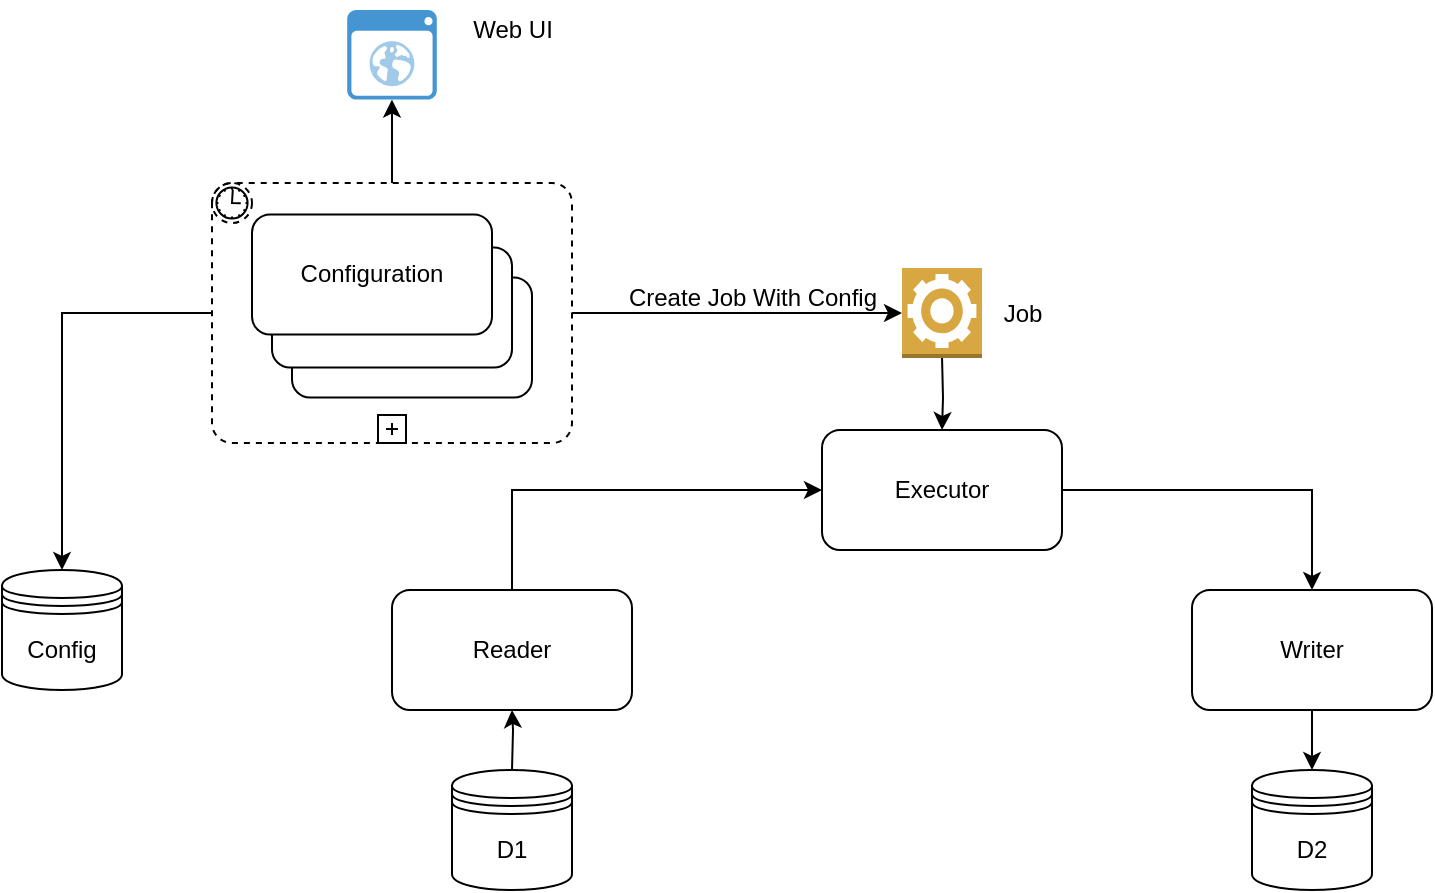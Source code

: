 <mxfile version="21.0.2" type="github">
  <diagram name="第 1 页" id="3CROmkCj4vOVYzwMO_0X">
    <mxGraphModel dx="1247" dy="504" grid="1" gridSize="10" guides="1" tooltips="1" connect="1" arrows="1" fold="1" page="1" pageScale="1" pageWidth="291" pageHeight="413" math="0" shadow="0">
      <root>
        <mxCell id="0" />
        <mxCell id="1" parent="0" />
        <mxCell id="8lkGd6p5SHaPr2RWTDbD-26" style="edgeStyle=orthogonalEdgeStyle;rounded=0;orthogonalLoop=1;jettySize=auto;html=1;entryX=0;entryY=0.5;entryDx=0;entryDy=0;entryPerimeter=0;" edge="1" parent="1" source="8lkGd6p5SHaPr2RWTDbD-25" target="8lkGd6p5SHaPr2RWTDbD-22">
          <mxGeometry relative="1" as="geometry" />
        </mxCell>
        <mxCell id="8lkGd6p5SHaPr2RWTDbD-28" style="edgeStyle=orthogonalEdgeStyle;rounded=0;orthogonalLoop=1;jettySize=auto;html=1;" edge="1" parent="1" source="8lkGd6p5SHaPr2RWTDbD-25" target="8lkGd6p5SHaPr2RWTDbD-27">
          <mxGeometry relative="1" as="geometry" />
        </mxCell>
        <mxCell id="8lkGd6p5SHaPr2RWTDbD-31" style="edgeStyle=orthogonalEdgeStyle;rounded=0;orthogonalLoop=1;jettySize=auto;html=1;entryX=0.5;entryY=0;entryDx=0;entryDy=0;" edge="1" parent="1" source="8lkGd6p5SHaPr2RWTDbD-25" target="8lkGd6p5SHaPr2RWTDbD-30">
          <mxGeometry relative="1" as="geometry" />
        </mxCell>
        <mxCell id="8lkGd6p5SHaPr2RWTDbD-25" value="" style="points=[[0.25,0,0],[0.5,0,0],[0.75,0,0],[1,0.25,0],[1,0.5,0],[1,0.75,0],[0.75,1,0],[0.5,1,0],[0.25,1,0],[0,0.75,0],[0,0.5,0],[0,0.25,0]];shape=mxgraph.bpmn.task;whiteSpace=wrap;rectStyle=rounded;size=10;html=1;container=1;expand=0;collapsible=0;taskMarker=abstract;bpmnShapeType=subprocess;isLoopSub=1;outline=eventNonint;symbol=timer;" vertex="1" parent="1">
          <mxGeometry x="-70" y="396.5" width="180" height="130" as="geometry" />
        </mxCell>
        <mxCell id="8lkGd6p5SHaPr2RWTDbD-8" value="" style="edgeStyle=orthogonalEdgeStyle;rounded=0;orthogonalLoop=1;jettySize=auto;html=1;" edge="1" parent="1" target="8lkGd6p5SHaPr2RWTDbD-6">
          <mxGeometry relative="1" as="geometry">
            <mxPoint x="80" y="690" as="sourcePoint" />
          </mxGeometry>
        </mxCell>
        <mxCell id="8lkGd6p5SHaPr2RWTDbD-17" style="edgeStyle=orthogonalEdgeStyle;rounded=0;orthogonalLoop=1;jettySize=auto;html=1;entryX=0;entryY=0.5;entryDx=0;entryDy=0;exitX=0.5;exitY=0;exitDx=0;exitDy=0;" edge="1" parent="1" source="8lkGd6p5SHaPr2RWTDbD-6" target="8lkGd6p5SHaPr2RWTDbD-14">
          <mxGeometry relative="1" as="geometry" />
        </mxCell>
        <mxCell id="8lkGd6p5SHaPr2RWTDbD-6" value="Reader" style="rounded=1;whiteSpace=wrap;html=1;" vertex="1" parent="1">
          <mxGeometry x="20" y="600" width="120" height="60" as="geometry" />
        </mxCell>
        <mxCell id="8lkGd6p5SHaPr2RWTDbD-9" value="" style="edgeStyle=orthogonalEdgeStyle;rounded=0;orthogonalLoop=1;jettySize=auto;html=1;" edge="1" parent="1" source="8lkGd6p5SHaPr2RWTDbD-7">
          <mxGeometry relative="1" as="geometry">
            <mxPoint x="480" y="690" as="targetPoint" />
          </mxGeometry>
        </mxCell>
        <mxCell id="8lkGd6p5SHaPr2RWTDbD-7" value="Writer" style="rounded=1;whiteSpace=wrap;html=1;" vertex="1" parent="1">
          <mxGeometry x="420" y="600" width="120" height="60" as="geometry" />
        </mxCell>
        <mxCell id="8lkGd6p5SHaPr2RWTDbD-10" value="D1" style="shape=datastore;whiteSpace=wrap;html=1;" vertex="1" parent="1">
          <mxGeometry x="50" y="690" width="60" height="60" as="geometry" />
        </mxCell>
        <mxCell id="8lkGd6p5SHaPr2RWTDbD-11" value="D2" style="shape=datastore;whiteSpace=wrap;html=1;" vertex="1" parent="1">
          <mxGeometry x="450" y="690" width="60" height="60" as="geometry" />
        </mxCell>
        <mxCell id="8lkGd6p5SHaPr2RWTDbD-12" value="Configuration" style="rounded=1;whiteSpace=wrap;html=1;" vertex="1" parent="1">
          <mxGeometry x="-30" y="443.75" width="120" height="60" as="geometry" />
        </mxCell>
        <mxCell id="8lkGd6p5SHaPr2RWTDbD-16" value="" style="edgeStyle=orthogonalEdgeStyle;rounded=0;orthogonalLoop=1;jettySize=auto;html=1;" edge="1" parent="1" target="8lkGd6p5SHaPr2RWTDbD-14">
          <mxGeometry relative="1" as="geometry">
            <mxPoint x="295" y="483" as="sourcePoint" />
          </mxGeometry>
        </mxCell>
        <mxCell id="8lkGd6p5SHaPr2RWTDbD-18" style="edgeStyle=orthogonalEdgeStyle;rounded=0;orthogonalLoop=1;jettySize=auto;html=1;" edge="1" parent="1" source="8lkGd6p5SHaPr2RWTDbD-14" target="8lkGd6p5SHaPr2RWTDbD-7">
          <mxGeometry relative="1" as="geometry" />
        </mxCell>
        <mxCell id="8lkGd6p5SHaPr2RWTDbD-14" value="Executor" style="rounded=1;whiteSpace=wrap;html=1;" vertex="1" parent="1">
          <mxGeometry x="235" y="520" width="120" height="60" as="geometry" />
        </mxCell>
        <mxCell id="8lkGd6p5SHaPr2RWTDbD-20" value="Create Job With Config" style="text;html=1;align=center;verticalAlign=middle;resizable=0;points=[];autosize=1;strokeColor=none;fillColor=none;" vertex="1" parent="1">
          <mxGeometry x="125" y="439" width="150" height="30" as="geometry" />
        </mxCell>
        <mxCell id="8lkGd6p5SHaPr2RWTDbD-21" value="Job" style="text;html=1;align=center;verticalAlign=middle;resizable=0;points=[];autosize=1;strokeColor=none;fillColor=none;" vertex="1" parent="1">
          <mxGeometry x="315" y="446.5" width="40" height="30" as="geometry" />
        </mxCell>
        <mxCell id="8lkGd6p5SHaPr2RWTDbD-22" value="" style="outlineConnect=0;dashed=0;verticalLabelPosition=bottom;verticalAlign=top;align=center;html=1;shape=mxgraph.aws3.worker;fillColor=#D9A741;gradientColor=none;" vertex="1" parent="1">
          <mxGeometry x="275" y="439" width="40" height="45" as="geometry" />
        </mxCell>
        <mxCell id="8lkGd6p5SHaPr2RWTDbD-23" value="Configuration" style="rounded=1;whiteSpace=wrap;html=1;" vertex="1" parent="1">
          <mxGeometry x="-40" y="428.75" width="120" height="60" as="geometry" />
        </mxCell>
        <mxCell id="8lkGd6p5SHaPr2RWTDbD-24" value="Configuration" style="rounded=1;whiteSpace=wrap;html=1;" vertex="1" parent="1">
          <mxGeometry x="-50" y="412.25" width="120" height="60" as="geometry" />
        </mxCell>
        <mxCell id="8lkGd6p5SHaPr2RWTDbD-27" value="" style="shadow=0;dashed=0;html=1;strokeColor=none;fillColor=#4495D1;labelPosition=center;verticalLabelPosition=bottom;verticalAlign=top;align=center;outlineConnect=0;shape=mxgraph.veeam.2d.web_ui;" vertex="1" parent="1">
          <mxGeometry x="-2.4" y="310" width="44.8" height="44.8" as="geometry" />
        </mxCell>
        <mxCell id="8lkGd6p5SHaPr2RWTDbD-29" value="Web UI" style="text;html=1;align=center;verticalAlign=middle;resizable=0;points=[];autosize=1;strokeColor=none;fillColor=none;" vertex="1" parent="1">
          <mxGeometry x="50" y="305" width="60" height="30" as="geometry" />
        </mxCell>
        <mxCell id="8lkGd6p5SHaPr2RWTDbD-30" value="Config" style="shape=datastore;whiteSpace=wrap;html=1;" vertex="1" parent="1">
          <mxGeometry x="-175" y="590" width="60" height="60" as="geometry" />
        </mxCell>
      </root>
    </mxGraphModel>
  </diagram>
</mxfile>
